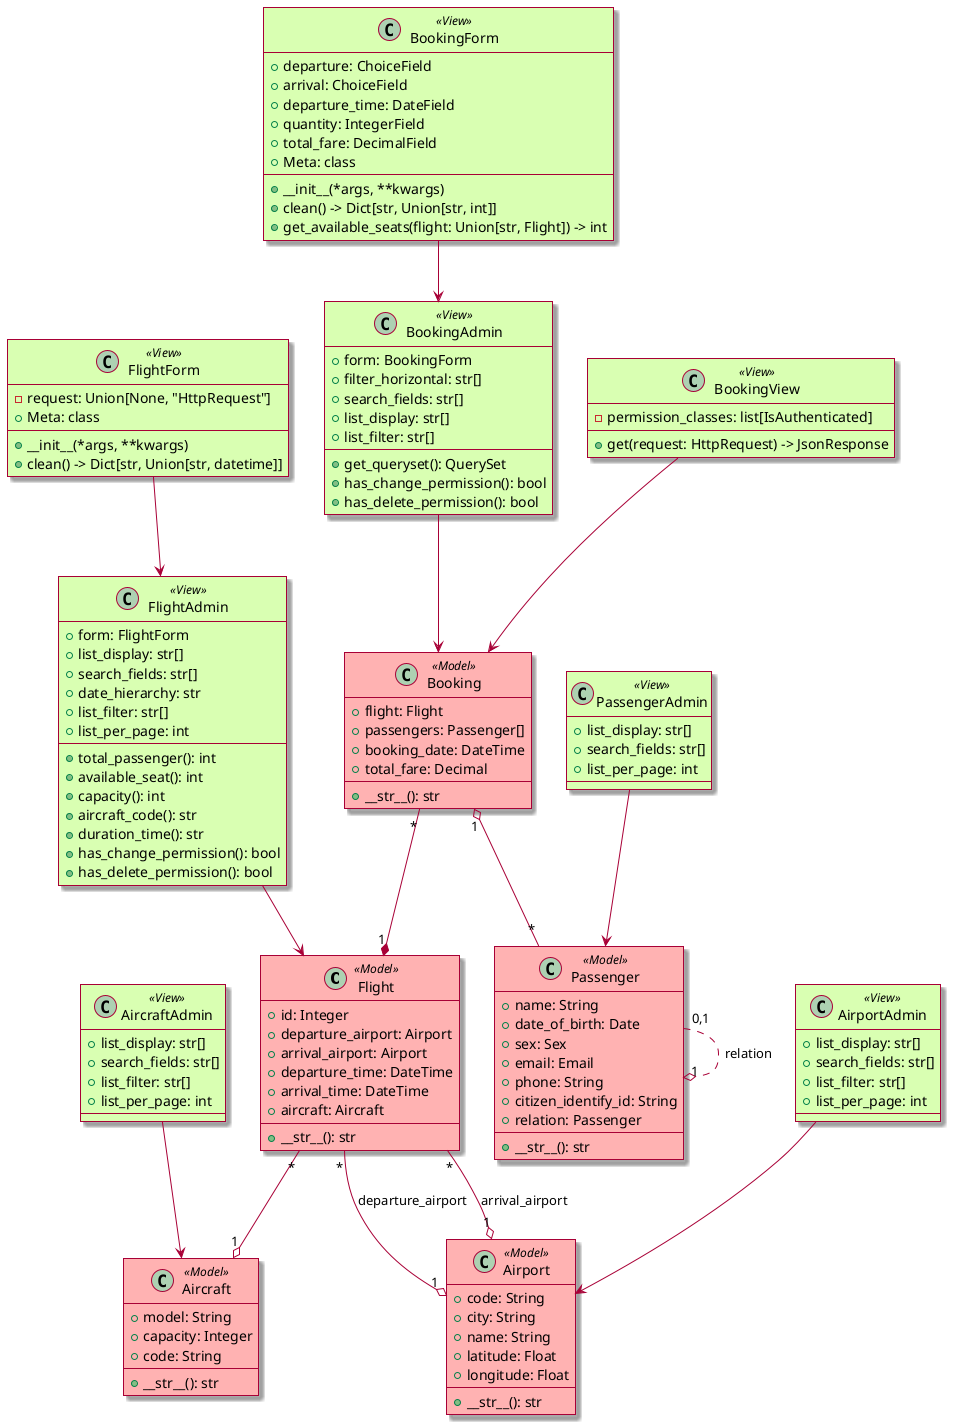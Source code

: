 @startuml "Class Diagram"

skin rose

skinparam class {
    BackgroundColor<<Model>> #FFB2B2
}

skinparam class {
    BackgroundColor<<Controller>> #FFFBD7
}

skinparam class {
    BackgroundColor<<View>> #D9FFB2
}

class Flight <<Model>> {
    + id: Integer
    + departure_airport: Airport
    + arrival_airport: Airport
    + departure_time: DateTime
    + arrival_time: DateTime
    + aircraft: Aircraft
    + __str__(): str
}

class Aircraft<<Model>> {
    + model: String
    + capacity: Integer
    + code: String
    + __str__(): str
}

class Airport<<Model>> {
    + code: String
    + city: String
    + name: String
    + latitude: Float
    + longitude: Float
    + __str__(): str
}

class Passenger<<Model>> {
    + name: String
    + date_of_birth: Date
    + sex: Sex
    + email: Email
    + phone: String
    + citizen_identify_id: String
    + relation: Passenger
    + __str__(): str
}

class Booking<<Model>> {
    + flight: Flight
    + passengers: Passenger[]
    + booking_date: DateTime
    + total_fare: Decimal
    + __str__(): str
}

class BookingView<<View>> {
    - permission_classes: list[IsAuthenticated]

    + get(request: HttpRequest) -> JsonResponse
}

class FlightAdmin<<View>> {
    + form: FlightForm
    + list_display: str[]
    + search_fields: str[]
    + date_hierarchy: str
    + list_filter: str[]
    + list_per_page: int
    + total_passenger(): int
    + available_seat(): int
    + capacity(): int
    + aircraft_code(): str
    + duration_time(): str
    + has_change_permission(): bool
    + has_delete_permission(): bool
}

class AircraftAdmin<<View>> {
    + list_display: str[]
    + search_fields: str[]
    + list_filter: str[]
    + list_per_page: int
}

class AirportAdmin<<View>> {
    + list_display: str[]
    + search_fields: str[]
    + list_filter: str[]
    + list_per_page: int
}

class PassengerAdmin<<View>> {
    + list_display: str[]
    + search_fields: str[]
    + list_per_page: int
}

class BookingAdmin<<View>> {
    + form: BookingForm
    + filter_horizontal: str[]
    + search_fields: str[]
    + list_display: str[]
    + list_filter: str[]
    + get_queryset(): QuerySet
    + has_change_permission(): bool
    + has_delete_permission(): bool
}

class BookingForm <<View>> {
    + departure: ChoiceField
    + arrival: ChoiceField
    + departure_time: DateField
    + quantity: IntegerField
    + total_fare: DecimalField
    + Meta: class

    + __init__(*args, **kwargs)
    + clean() -> Dict[str, Union[str, int]]
    + get_available_seats(flight: Union[str, Flight]) -> int
}

class FlightForm <<View>> {
    - request: Union[None, "HttpRequest"]
    + __init__(*args, **kwargs)
    + clean() -> Dict[str, Union[str, datetime]]
    + Meta: class
}

FlightAdmin --> Flight
AircraftAdmin --> Aircraft
AirportAdmin --> Airport
PassengerAdmin --> Passenger
BookingAdmin --> Booking
BookingView --> Booking
BookingForm --> BookingAdmin
FlightForm --> FlightAdmin

Flight "*" --o "1" Airport: departure_airport
Flight "*" --o "1" Airport: arrival_airport
Flight "*" --o "1" Aircraft
Passenger "0,1" ..o "1" Passenger: relation
Booking "*" --* "1" Flight
Booking "1" o-- "*" Passenger
@enduml
